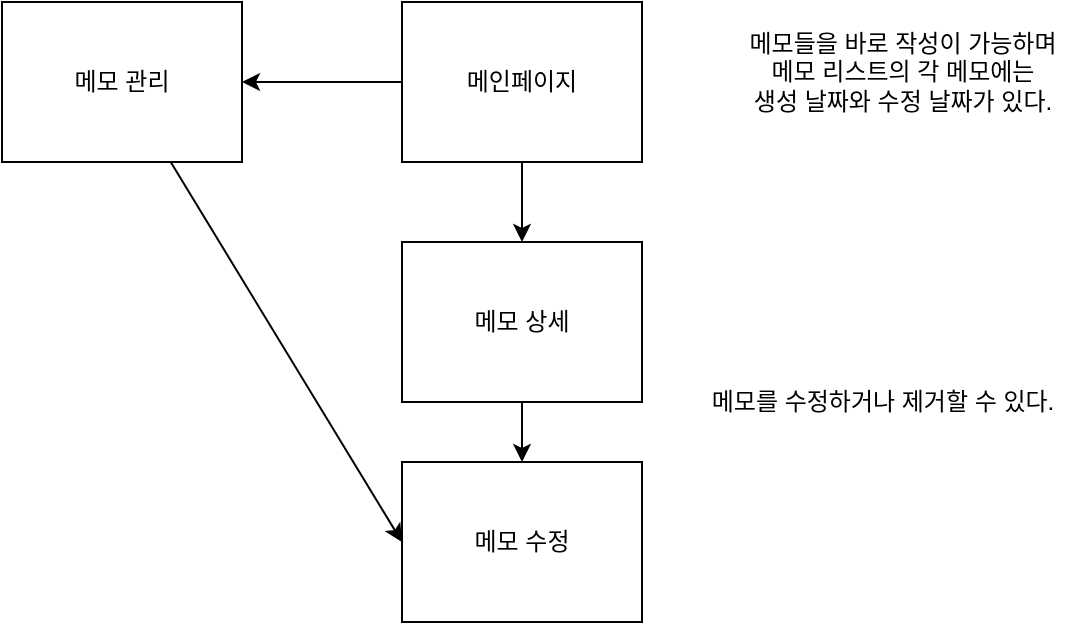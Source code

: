 <mxfile>
    <diagram id="0cpc1M3Tb69Ss70eKQwc" name="페이지-1">
        <mxGraphModel dx="200" dy="347" grid="1" gridSize="10" guides="1" tooltips="1" connect="1" arrows="1" fold="1" page="1" pageScale="1" pageWidth="827" pageHeight="1169" math="0" shadow="0">
            <root>
                <mxCell id="0"/>
                <mxCell id="1" parent="0"/>
                <mxCell id="4" value="" style="edgeStyle=none;html=1;" parent="1" source="2" target="3" edge="1">
                    <mxGeometry relative="1" as="geometry"/>
                </mxCell>
                <mxCell id="8" value="" style="edgeStyle=none;html=1;" parent="1" source="2" target="7" edge="1">
                    <mxGeometry relative="1" as="geometry"/>
                </mxCell>
                <mxCell id="2" value="메인페이지" style="rounded=0;whiteSpace=wrap;html=1;" parent="1" vertex="1">
                    <mxGeometry x="200" y="80" width="120" height="80" as="geometry"/>
                </mxCell>
                <mxCell id="10" value="" style="edgeStyle=none;html=1;" parent="1" source="3" target="9" edge="1">
                    <mxGeometry relative="1" as="geometry"/>
                </mxCell>
                <mxCell id="3" value="메모 상세" style="rounded=0;whiteSpace=wrap;html=1;" parent="1" vertex="1">
                    <mxGeometry x="200" y="200" width="120" height="80" as="geometry"/>
                </mxCell>
                <mxCell id="5" value="메모들을 바로 작성이 가능하며&lt;br&gt;메모 리스트의 각 메모에는&lt;br&gt;생성 날짜와 수정 날짜가 있다." style="text;html=1;align=center;verticalAlign=middle;resizable=0;points=[];autosize=1;strokeColor=none;fillColor=none;" parent="1" vertex="1">
                    <mxGeometry x="360" y="90" width="180" height="50" as="geometry"/>
                </mxCell>
                <mxCell id="6" value="메모를 수정하거나 제거할 수 있다." style="text;html=1;align=center;verticalAlign=middle;resizable=0;points=[];autosize=1;strokeColor=none;fillColor=none;" parent="1" vertex="1">
                    <mxGeometry x="340" y="270" width="200" height="20" as="geometry"/>
                </mxCell>
                <mxCell id="11" style="edgeStyle=none;html=1;entryX=0;entryY=0.5;entryDx=0;entryDy=0;" parent="1" source="7" target="9" edge="1">
                    <mxGeometry relative="1" as="geometry"/>
                </mxCell>
                <mxCell id="7" value="메모 관리" style="rounded=0;whiteSpace=wrap;html=1;" parent="1" vertex="1">
                    <mxGeometry y="80" width="120" height="80" as="geometry"/>
                </mxCell>
                <mxCell id="9" value="메모 수정" style="rounded=0;whiteSpace=wrap;html=1;" parent="1" vertex="1">
                    <mxGeometry x="200" y="310" width="120" height="80" as="geometry"/>
                </mxCell>
            </root>
        </mxGraphModel>
    </diagram>
</mxfile>